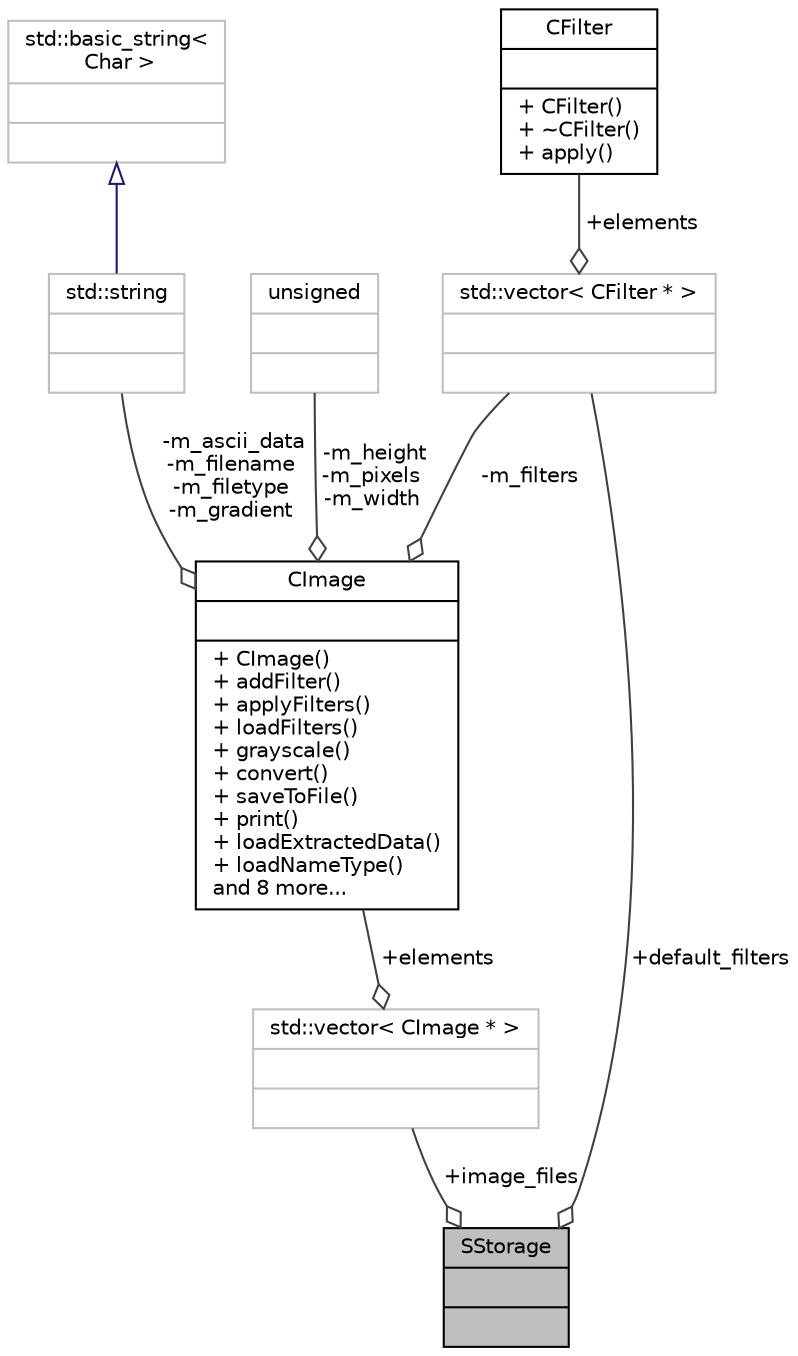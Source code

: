 digraph "SStorage"
{
 // LATEX_PDF_SIZE
  edge [fontname="Helvetica",fontsize="10",labelfontname="Helvetica",labelfontsize="10"];
  node [fontname="Helvetica",fontsize="10",shape=record];
  Node1 [label="{SStorage\n||}",height=0.2,width=0.4,color="black", fillcolor="grey75", style="filled", fontcolor="black",tooltip=" "];
  Node2 -> Node1 [color="grey25",fontsize="10",style="solid",label=" +image_files" ,arrowhead="odiamond",fontname="Helvetica"];
  Node2 [label="{std::vector\< CImage * \>\n||}",height=0.2,width=0.4,color="grey75", fillcolor="white", style="filled",tooltip=" "];
  Node3 -> Node2 [color="grey25",fontsize="10",style="solid",label=" +elements" ,arrowhead="odiamond",fontname="Helvetica"];
  Node3 [label="{CImage\n||+ CImage()\l+ addFilter()\l+ applyFilters()\l+ loadFilters()\l+ grayscale()\l+ convert()\l+ saveToFile()\l+ print()\l+ loadExtractedData()\l+ loadNameType()\land 8 more...\l}",height=0.2,width=0.4,color="black", fillcolor="white", style="filled",URL="$classCImage.html",tooltip=" "];
  Node4 -> Node3 [color="grey25",fontsize="10",style="solid",label=" -m_ascii_data\n-m_filename\n-m_filetype\n-m_gradient" ,arrowhead="odiamond",fontname="Helvetica"];
  Node4 [label="{std::string\n||}",height=0.2,width=0.4,color="grey75", fillcolor="white", style="filled",tooltip=" "];
  Node5 -> Node4 [dir="back",color="midnightblue",fontsize="10",style="solid",arrowtail="onormal",fontname="Helvetica"];
  Node5 [label="{std::basic_string\<\l Char \>\n||}",height=0.2,width=0.4,color="grey75", fillcolor="white", style="filled",tooltip=" "];
  Node6 -> Node3 [color="grey25",fontsize="10",style="solid",label=" -m_filters" ,arrowhead="odiamond",fontname="Helvetica"];
  Node6 [label="{std::vector\< CFilter * \>\n||}",height=0.2,width=0.4,color="grey75", fillcolor="white", style="filled",tooltip=" "];
  Node7 -> Node6 [color="grey25",fontsize="10",style="solid",label=" +elements" ,arrowhead="odiamond",fontname="Helvetica"];
  Node7 [label="{CFilter\n||+ CFilter()\l+ ~CFilter()\l+ apply()\l}",height=0.2,width=0.4,color="black", fillcolor="white", style="filled",URL="$classCFilter.html",tooltip=" "];
  Node8 -> Node3 [color="grey25",fontsize="10",style="solid",label=" -m_height\n-m_pixels\n-m_width" ,arrowhead="odiamond",fontname="Helvetica"];
  Node8 [label="{unsigned\n||}",height=0.2,width=0.4,color="grey75", fillcolor="white", style="filled",tooltip=" "];
  Node6 -> Node1 [color="grey25",fontsize="10",style="solid",label=" +default_filters" ,arrowhead="odiamond",fontname="Helvetica"];
}
